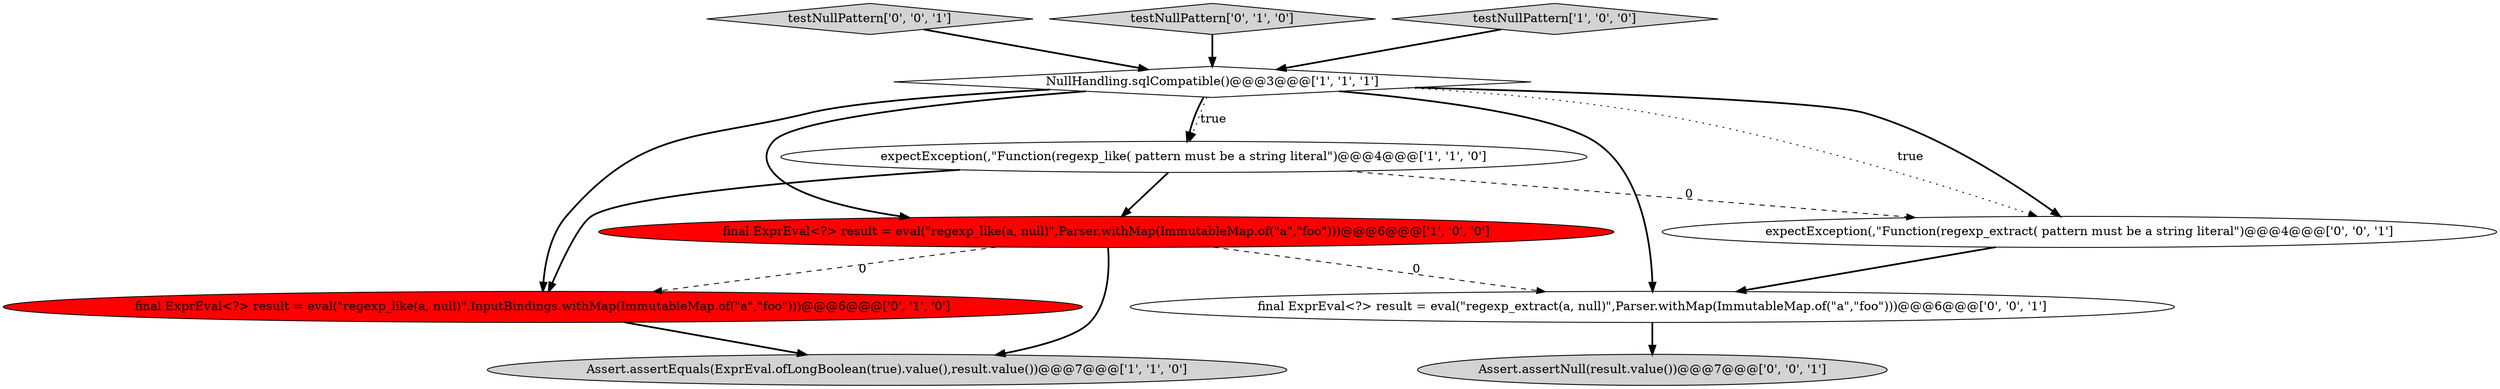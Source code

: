 digraph {
1 [style = filled, label = "final ExprEval<?> result = eval(\"regexp_like(a, null)\",Parser.withMap(ImmutableMap.of(\"a\",\"foo\")))@@@6@@@['1', '0', '0']", fillcolor = red, shape = ellipse image = "AAA1AAABBB1BBB"];
8 [style = filled, label = "testNullPattern['0', '0', '1']", fillcolor = lightgray, shape = diamond image = "AAA0AAABBB3BBB"];
0 [style = filled, label = "NullHandling.sqlCompatible()@@@3@@@['1', '1', '1']", fillcolor = white, shape = diamond image = "AAA0AAABBB1BBB"];
5 [style = filled, label = "testNullPattern['0', '1', '0']", fillcolor = lightgray, shape = diamond image = "AAA0AAABBB2BBB"];
2 [style = filled, label = "expectException(,\"Function(regexp_like( pattern must be a string literal\")@@@4@@@['1', '1', '0']", fillcolor = white, shape = ellipse image = "AAA0AAABBB1BBB"];
4 [style = filled, label = "Assert.assertEquals(ExprEval.ofLongBoolean(true).value(),result.value())@@@7@@@['1', '1', '0']", fillcolor = lightgray, shape = ellipse image = "AAA0AAABBB1BBB"];
3 [style = filled, label = "testNullPattern['1', '0', '0']", fillcolor = lightgray, shape = diamond image = "AAA0AAABBB1BBB"];
10 [style = filled, label = "final ExprEval<?> result = eval(\"regexp_extract(a, null)\",Parser.withMap(ImmutableMap.of(\"a\",\"foo\")))@@@6@@@['0', '0', '1']", fillcolor = white, shape = ellipse image = "AAA0AAABBB3BBB"];
9 [style = filled, label = "expectException(,\"Function(regexp_extract( pattern must be a string literal\")@@@4@@@['0', '0', '1']", fillcolor = white, shape = ellipse image = "AAA0AAABBB3BBB"];
6 [style = filled, label = "final ExprEval<?> result = eval(\"regexp_like(a, null)\",InputBindings.withMap(ImmutableMap.of(\"a\",\"foo\")))@@@6@@@['0', '1', '0']", fillcolor = red, shape = ellipse image = "AAA1AAABBB2BBB"];
7 [style = filled, label = "Assert.assertNull(result.value())@@@7@@@['0', '0', '1']", fillcolor = lightgray, shape = ellipse image = "AAA0AAABBB3BBB"];
8->0 [style = bold, label=""];
6->4 [style = bold, label=""];
1->4 [style = bold, label=""];
0->9 [style = bold, label=""];
0->10 [style = bold, label=""];
0->2 [style = dotted, label="true"];
1->10 [style = dashed, label="0"];
9->10 [style = bold, label=""];
5->0 [style = bold, label=""];
2->9 [style = dashed, label="0"];
0->9 [style = dotted, label="true"];
0->6 [style = bold, label=""];
0->1 [style = bold, label=""];
2->1 [style = bold, label=""];
2->6 [style = bold, label=""];
10->7 [style = bold, label=""];
3->0 [style = bold, label=""];
1->6 [style = dashed, label="0"];
0->2 [style = bold, label=""];
}
